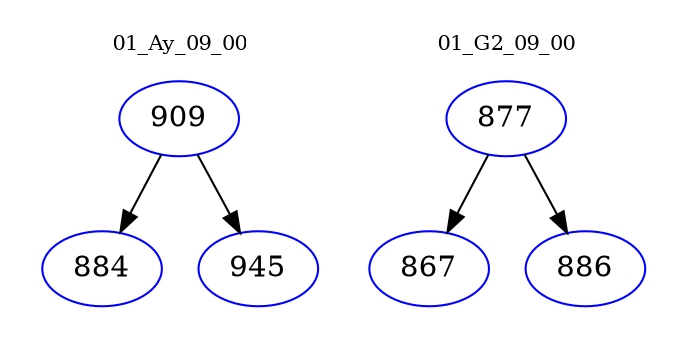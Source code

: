 digraph{
subgraph cluster_0 {
color = white
label = "01_Ay_09_00";
fontsize=10;
T0_909 [label="909", color="blue"]
T0_909 -> T0_884 [color="black"]
T0_884 [label="884", color="blue"]
T0_909 -> T0_945 [color="black"]
T0_945 [label="945", color="blue"]
}
subgraph cluster_1 {
color = white
label = "01_G2_09_00";
fontsize=10;
T1_877 [label="877", color="blue"]
T1_877 -> T1_867 [color="black"]
T1_867 [label="867", color="blue"]
T1_877 -> T1_886 [color="black"]
T1_886 [label="886", color="blue"]
}
}
